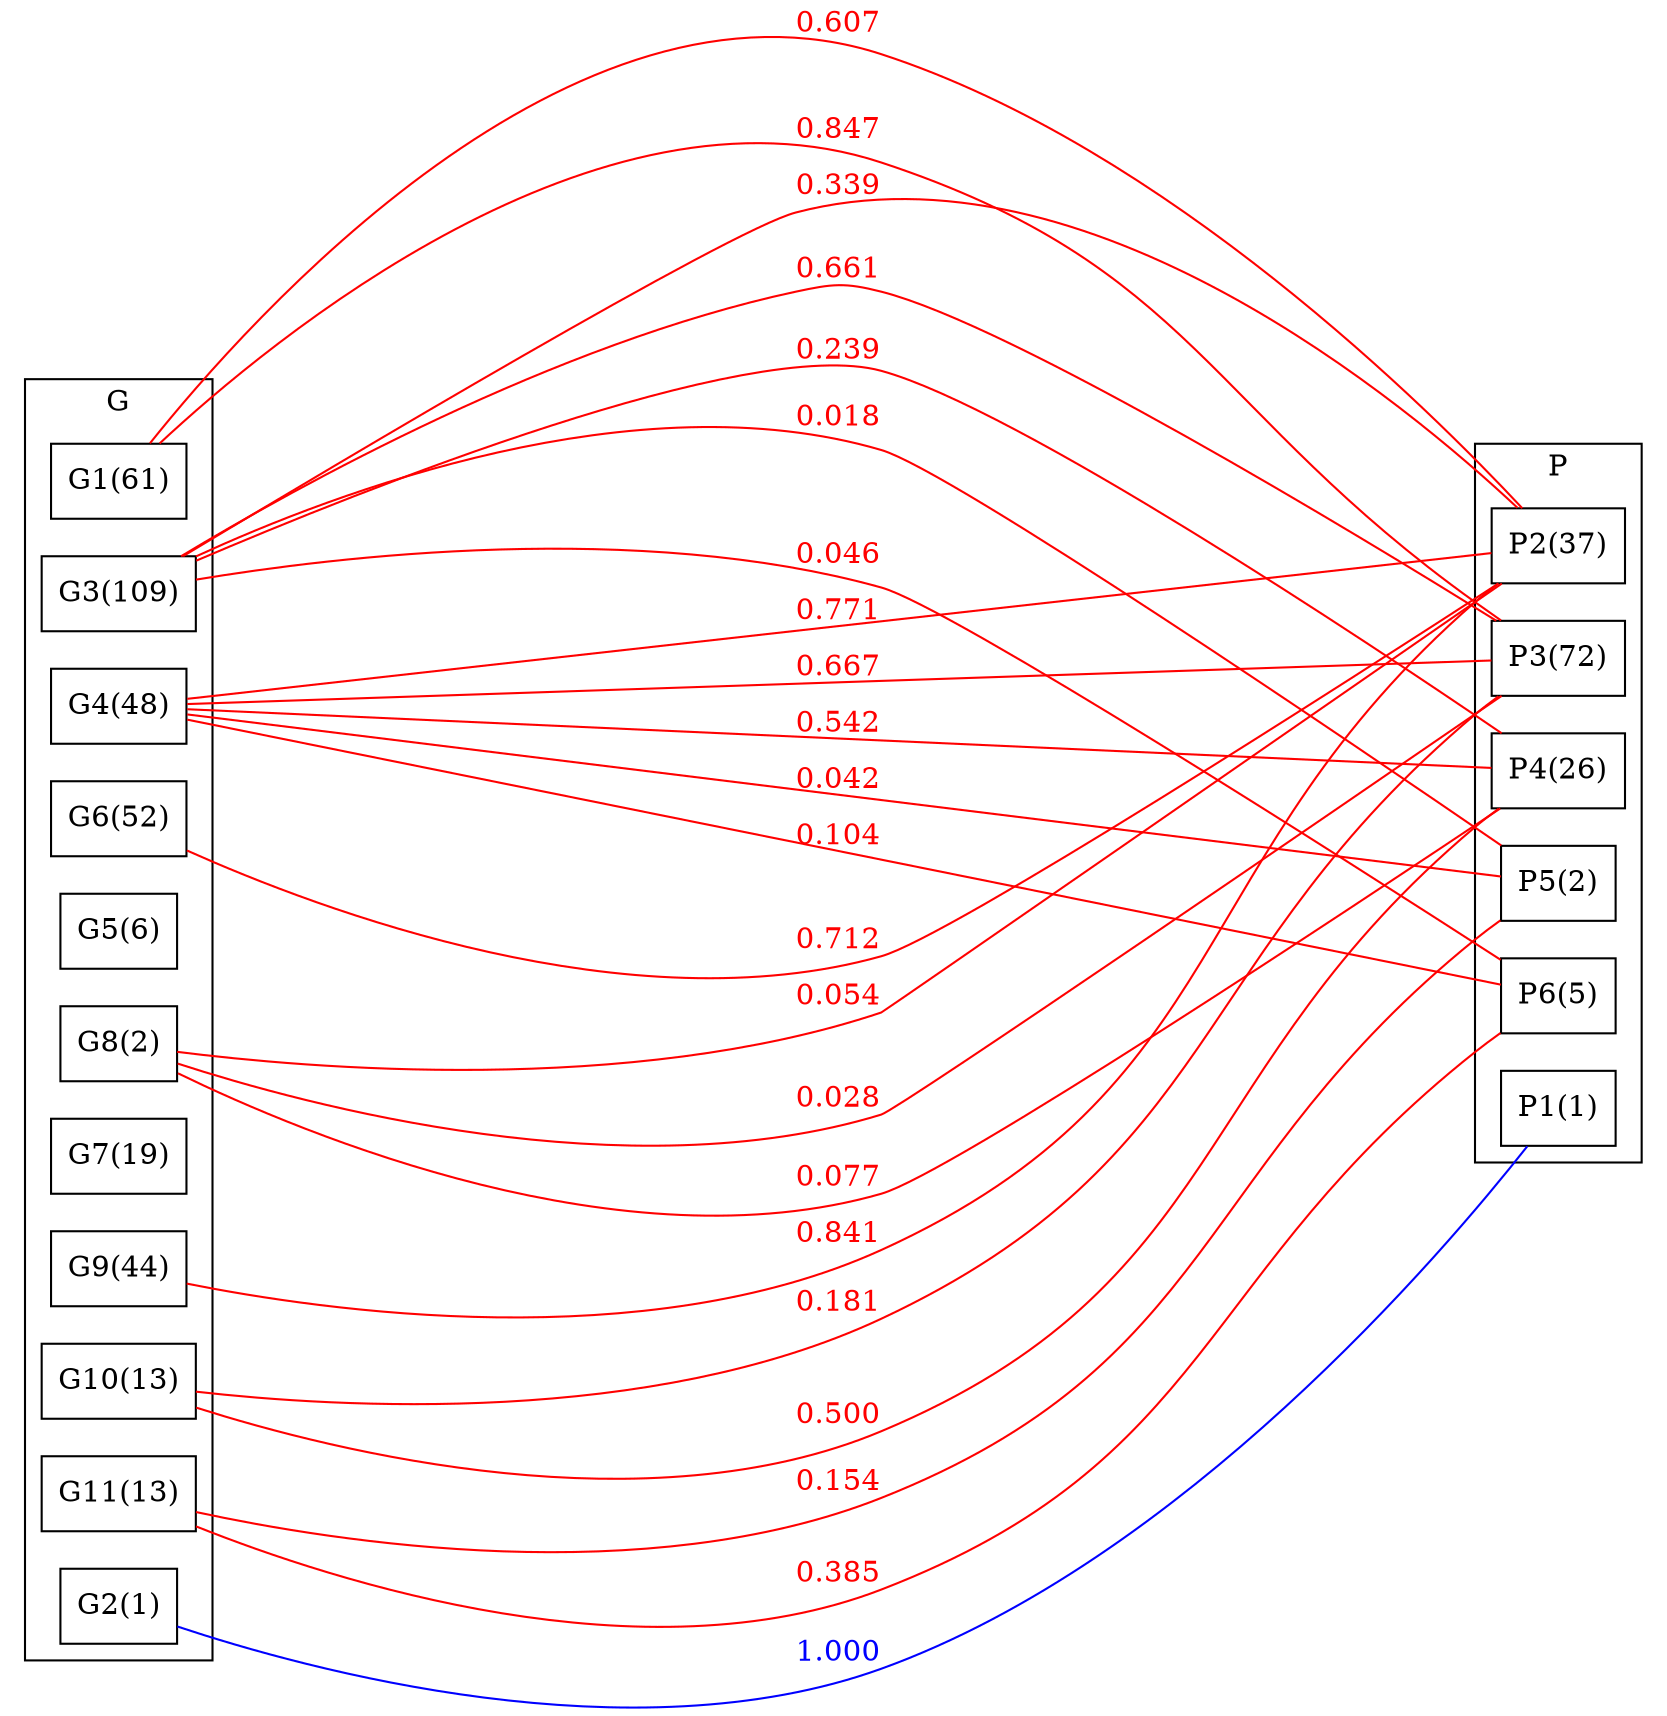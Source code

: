 strict graph BCG {
rankdir=LR;
splines=true;
ranksep="8 equally";
concentrate = true;
node [shape=rectangle];
subgraph cluster_G {
label = "G";
color=black;
rank="same"
G1 [label="G1(61)"];
G2 [label="G2(1)"];
G3 [label="G3(109)"];
G4 [label="G4(48)"];
G5 [label="G5(6)"];
G6 [label="G6(52)"];
G7 [label="G7(19)"];
G8 [label="G8(2)"];
G9 [label="G9(44)"];
G10 [label="G10(13)"];
G11 [label="G11(13)"];
}
subgraph cluster_P {
label = "P";
color="black";
rank="same"
P1 [label="P1(1)"];
P2 [label="P2(37)"];
P3 [label="P3(72)"];
P4 [label="P4(26)"];
P5 [label="P5(2)"];
P6 [label="P6(5)"];
}
G1 -- P2[label="0.607",color="red",fontcolor="red"];
G1 -- P3[label="0.847",color="red",fontcolor="red"];
P1 -- G2  [dir="none",label="1.000",color="blue",fontcolor="blue"];
G3 -- P2[label="0.339",color="red",fontcolor="red"];
G3 -- P3[label="0.661",color="red",fontcolor="red"];
G3 -- P4[label="0.239",color="red",fontcolor="red"];
G3 -- P5[label="0.018",color="red",fontcolor="red"];
G3 -- P6[label="0.046",color="red",fontcolor="red"];
G4 -- P2[label="0.771",color="red",fontcolor="red"];
G4 -- P3[label="0.667",color="red",fontcolor="red"];
G4 -- P4[label="0.542",color="red",fontcolor="red"];
G4 -- P5[label="0.042",color="red",fontcolor="red"];
G4 -- P6[label="0.104",color="red",fontcolor="red"];
G6 -- P2[label="0.712",color="red",fontcolor="red"];
G8 -- P2[label="0.054",color="red",fontcolor="red"];
G8 -- P3[label="0.028",color="red",fontcolor="red"];
G8 -- P4[label="0.077",color="red",fontcolor="red"];
G9 -- P2[label="0.841",color="red",fontcolor="red"];
G10 -- P3[label="0.181",color="red",fontcolor="red"];
G10 -- P4[label="0.500",color="red",fontcolor="red"];
G11 -- P5[label="0.154",color="red",fontcolor="red"];
G11 -- P6[label="0.385",color="red",fontcolor="red"];
}
